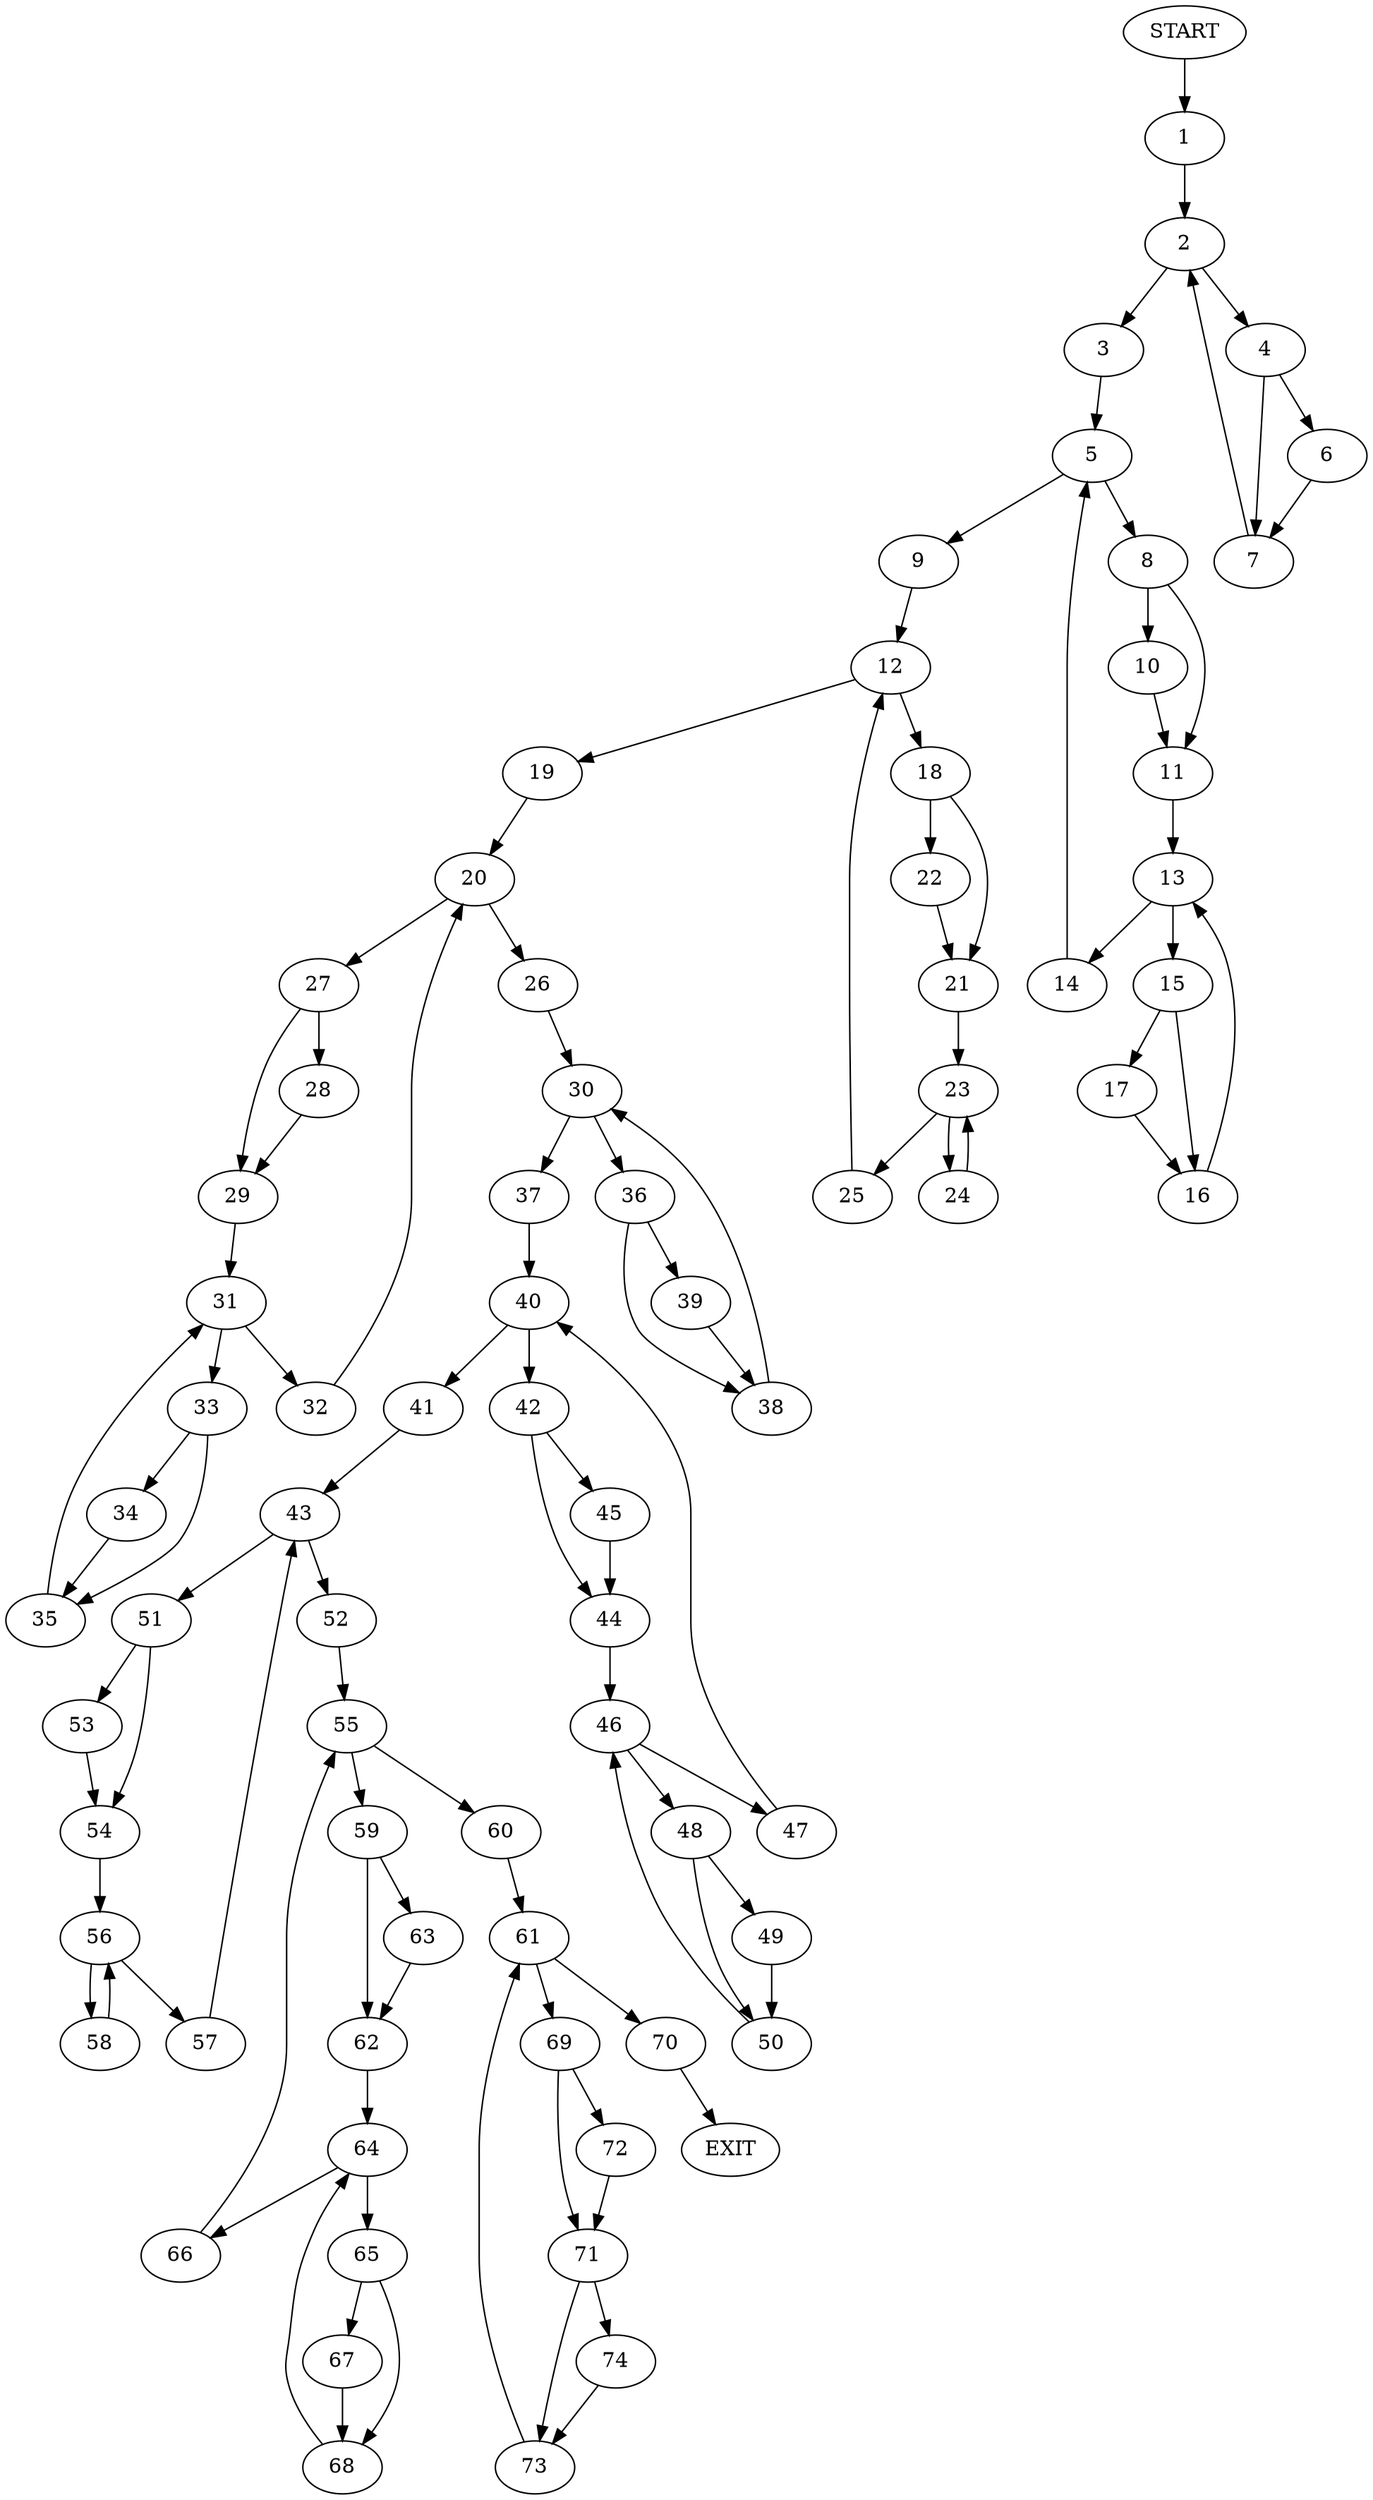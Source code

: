digraph {
0 [label="START"]
75 [label="EXIT"]
0 -> 1
1 -> 2
2 -> 3
2 -> 4
3 -> 5
4 -> 6
4 -> 7
6 -> 7
7 -> 2
5 -> 8
5 -> 9
8 -> 10
8 -> 11
9 -> 12
10 -> 11
11 -> 13
13 -> 14
13 -> 15
14 -> 5
15 -> 16
15 -> 17
17 -> 16
16 -> 13
12 -> 18
12 -> 19
19 -> 20
18 -> 21
18 -> 22
21 -> 23
22 -> 21
23 -> 24
23 -> 25
24 -> 23
25 -> 12
20 -> 26
20 -> 27
27 -> 28
27 -> 29
26 -> 30
28 -> 29
29 -> 31
31 -> 32
31 -> 33
32 -> 20
33 -> 34
33 -> 35
34 -> 35
35 -> 31
30 -> 36
30 -> 37
36 -> 38
36 -> 39
37 -> 40
38 -> 30
39 -> 38
40 -> 41
40 -> 42
41 -> 43
42 -> 44
42 -> 45
44 -> 46
45 -> 44
46 -> 47
46 -> 48
48 -> 49
48 -> 50
47 -> 40
50 -> 46
49 -> 50
43 -> 51
43 -> 52
51 -> 53
51 -> 54
52 -> 55
53 -> 54
54 -> 56
56 -> 57
56 -> 58
58 -> 56
57 -> 43
55 -> 59
55 -> 60
60 -> 61
59 -> 62
59 -> 63
63 -> 62
62 -> 64
64 -> 65
64 -> 66
66 -> 55
65 -> 67
65 -> 68
67 -> 68
68 -> 64
61 -> 69
61 -> 70
69 -> 71
69 -> 72
70 -> 75
71 -> 73
71 -> 74
72 -> 71
73 -> 61
74 -> 73
}
